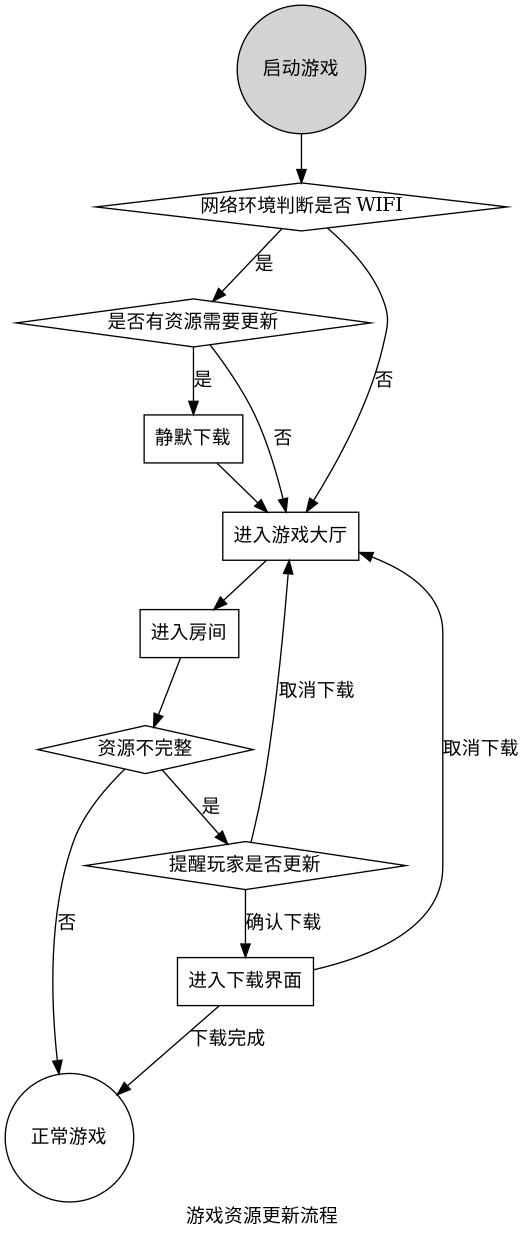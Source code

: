 @startuml
digraph startgame {
    label="游戏资源更新流程"
    rankdir="TB"
    start[label="启动游戏" shape=circle style=filled]
    ifwifi[label="网络环境判断是否 WIFI" shape=diamond]
    needupdate[label="是否有资源需要更新" shape=diamond]
    startslientdl[label="静默下载" shape=box]
    enterhall[label="进入游戏大厅" shape=box]

    enterroom[label="进入房间" shape=box]
    resourceuptodate[label="资源不完整" shape=diamond]
    startplay[label="正常游戏" shape=circle fillcolor=blue]
    warning[label="提醒玩家是否更新" shape=diamond]
    startdl[label="进入下载界面" shape=box]
    //{rank=same; needupdate, enterhall}

    {shape=diamond; ifwifi, needupdate}

    start -> ifwifi
    ifwifi->needupdate[label="是"]
    ifwifi->enterhall[label="否"]
    needupdate->startslientdl[label="是"]
    startslientdl->enterhall
    needupdate->enterhall[label="否"]

    enterhall -> enterroom
    enterroom -> resourceuptodate
    resourceuptodate -> warning[label="是"]
    resourceuptodate -> startplay[label="否"]
    warning -> startdl[label="确认下载"]
    warning -> enterhall[label="取消下载"]
    startdl -> enterhall[label="取消下载"]
    startdl -> startplay[label="下载完成"]
}
@enduml